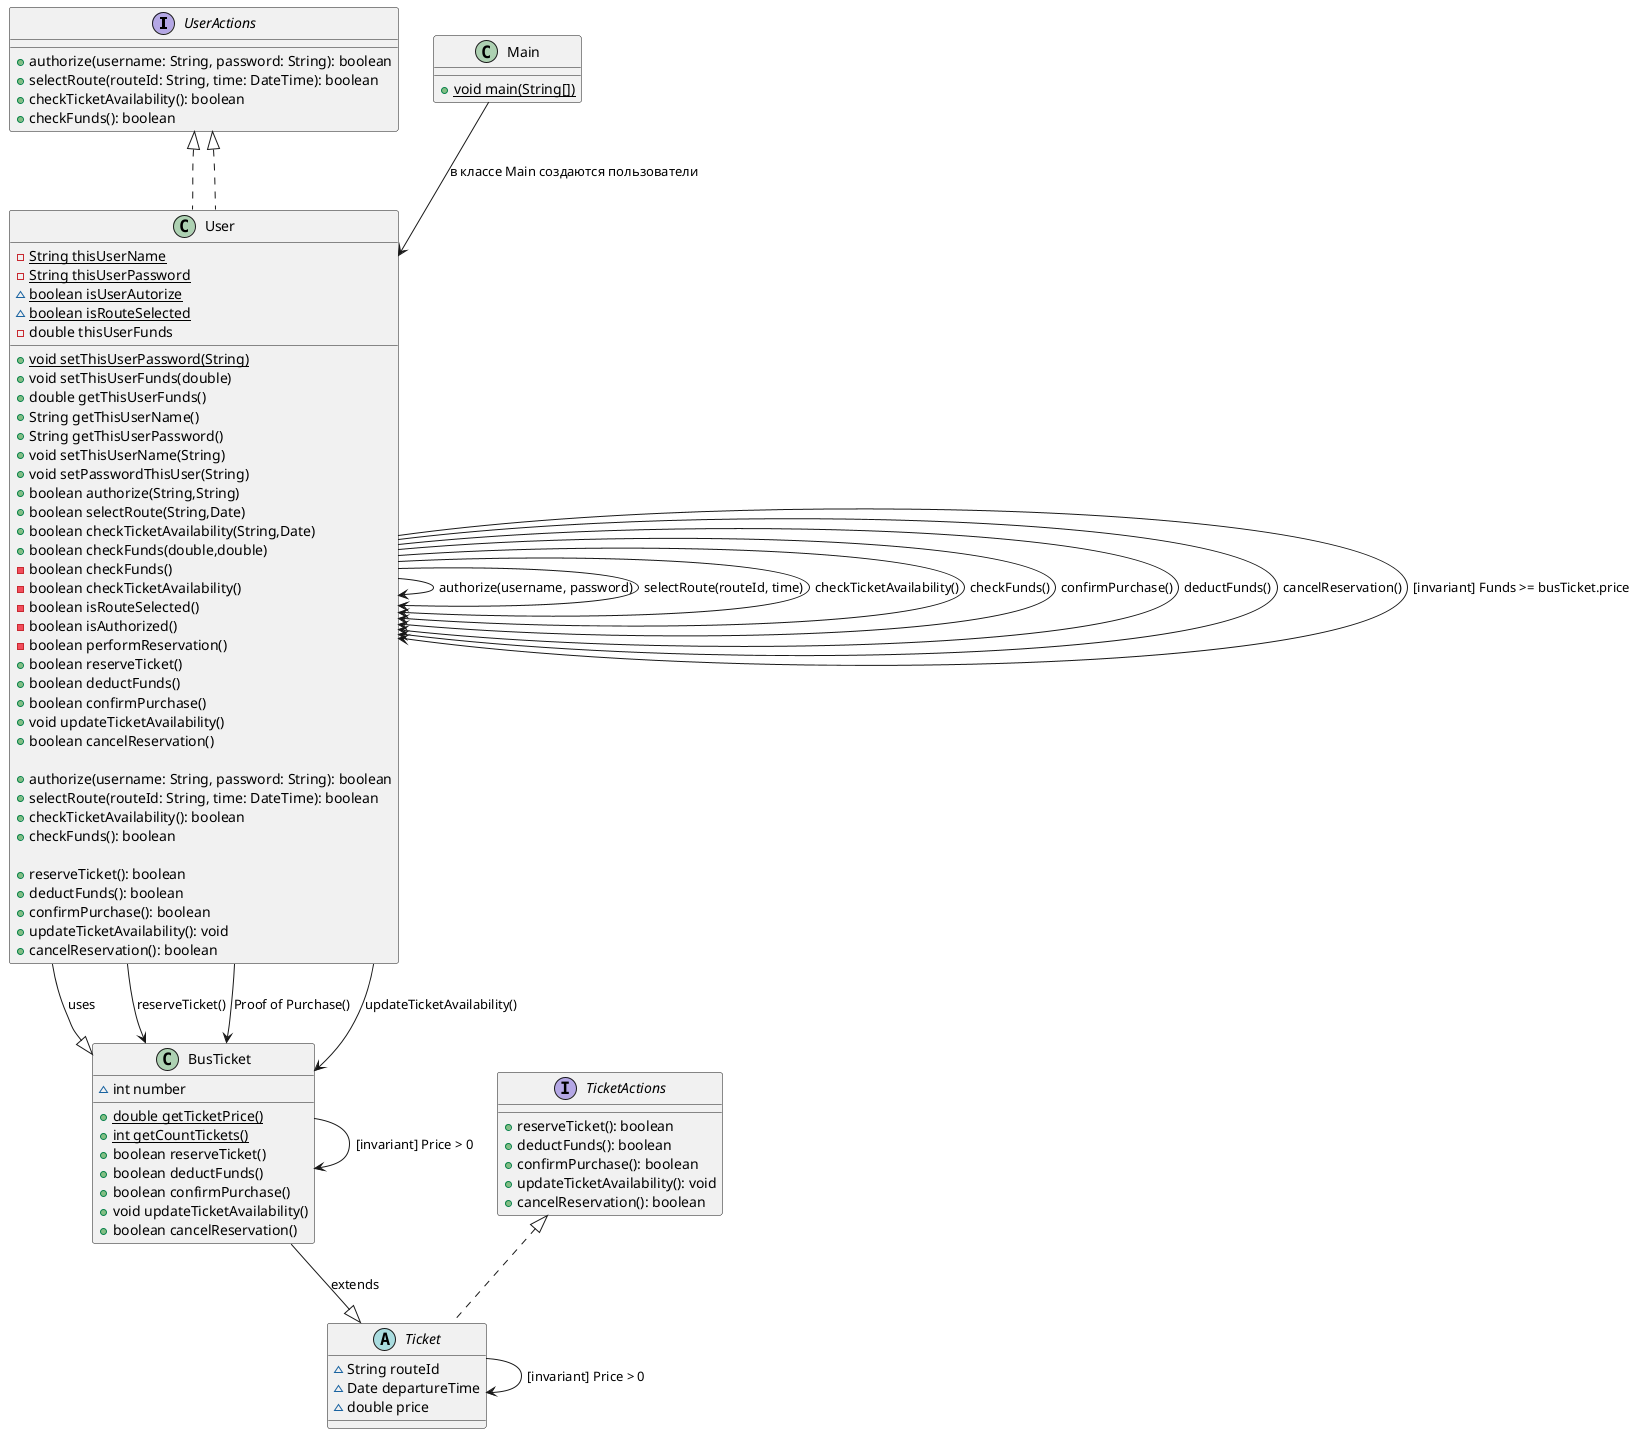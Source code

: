 @startuml

' Интерфейсы
interface UserActions {
  +authorize(username: String, password: String): boolean
  +selectRoute(routeId: String, time: DateTime): boolean
  +checkTicketAvailability(): boolean
  +checkFunds(): boolean
}
UserActions <|.. User

interface TicketActions {
  +reserveTicket(): boolean
  +deductFunds(): boolean
  +confirmPurchase(): boolean
  +updateTicketAvailability(): void
  +cancelReservation(): boolean
}
TicketActions <|.. Ticket

' Классы и операции:

' Абстрактный класс "class Ticket" и его наследование

abstract class Ticket {
~ String routeId
~ Date departureTime
~ double price
}


' класс, представляющий пользователя системы.
class User implements UserActions {
' Приватное статическое поле thisUserName
- {static} String thisUserName
' Приватное статичесое поле passwordThisUser
- {static} String thisUserPassword
' Статическое булево поле isUserAutorize
~ {static} boolean isUserAutorize
' Статическое булево поле isRouteSelected
~ {static} boolean isRouteSelected
' Приватное поле thisUserFunds
- double thisUserFunds

+ {static} void setThisUserPassword(String)
+ void setThisUserFunds(double)
+ double getThisUserFunds()
+ String getThisUserName()
+ String getThisUserPassword()
+ void setThisUserName(String)
+ void setPasswordThisUser(String)
+ boolean authorize(String,String)
+ boolean selectRoute(String,Date)
+ boolean checkTicketAvailability(String,Date)
+ boolean checkFunds(double,double)
- boolean checkFunds()
- boolean checkTicketAvailability()
- boolean isRouteSelected()
- boolean isAuthorized()
- boolean performReservation()
+ boolean reserveTicket()
+ boolean deductFunds()
+ boolean confirmPurchase()
+ void updateTicketAvailability()
+ boolean cancelReservation()

' предусловия -->
  +authorize(username: String, password: String): boolean
  +selectRoute(routeId: String, time: DateTime): boolean
  +checkTicketAvailability(): boolean
  +checkFunds(): boolean
 ' <-- предусловия

 ' постусловия -->
  +reserveTicket(): boolean
  +deductFunds(): boolean
  +confirmPurchase(): boolean
  +updateTicketAvailability(): void
  +cancelReservation(): boolean
 ' <-- постусловия
}
User --|> BusTicket : uses


class BusTicket {
~ int number
+ {static} double getTicketPrice()
+ {static} int getCountTickets()
+ boolean reserveTicket()
+ boolean deductFunds()
+ boolean confirmPurchase()
+ void updateTicketAvailability()
+ boolean cancelReservation()
}
BusTicket --|> Ticket : extends

class Main {
+ {static} void main(String[])
}
Main --> User : в классе Main создаются пользователи

' Предусловия
User --> User : authorize(username, password)
User --> User : selectRoute(routeId, time)
User --> User : checkTicketAvailability()
User --> User : checkFunds()

' Постусловия
User --> User : confirmPurchase()
User --> BusTicket : reserveTicket()
User --> User : deductFunds()
User --> BusTicket : Proof of Purchase()
User --> BusTicket : updateTicketAvailability()
User --> User : cancelReservation()

' Инварианты
User --> User : [invariant] Funds >= busTicket.price
BusTicket --> BusTicket : [invariant] Price > 0
Ticket --> Ticket : [invariant] Price > 0

@enduml